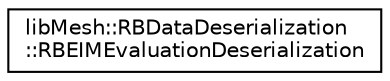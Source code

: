 digraph "类继承关系图"
{
 // INTERACTIVE_SVG=YES
  edge [fontname="Helvetica",fontsize="10",labelfontname="Helvetica",labelfontsize="10"];
  node [fontname="Helvetica",fontsize="10",shape=record];
  rankdir="LR";
  Node1 [label="libMesh::RBDataDeserialization\l::RBEIMEvaluationDeserialization",height=0.2,width=0.4,color="black", fillcolor="white", style="filled",URL="$classlibMesh_1_1RBDataDeserialization_1_1RBEIMEvaluationDeserialization.html",tooltip="This class de-serializes a RBEIMEvaluation object using the Cap&#39;n Proto library. "];
}
